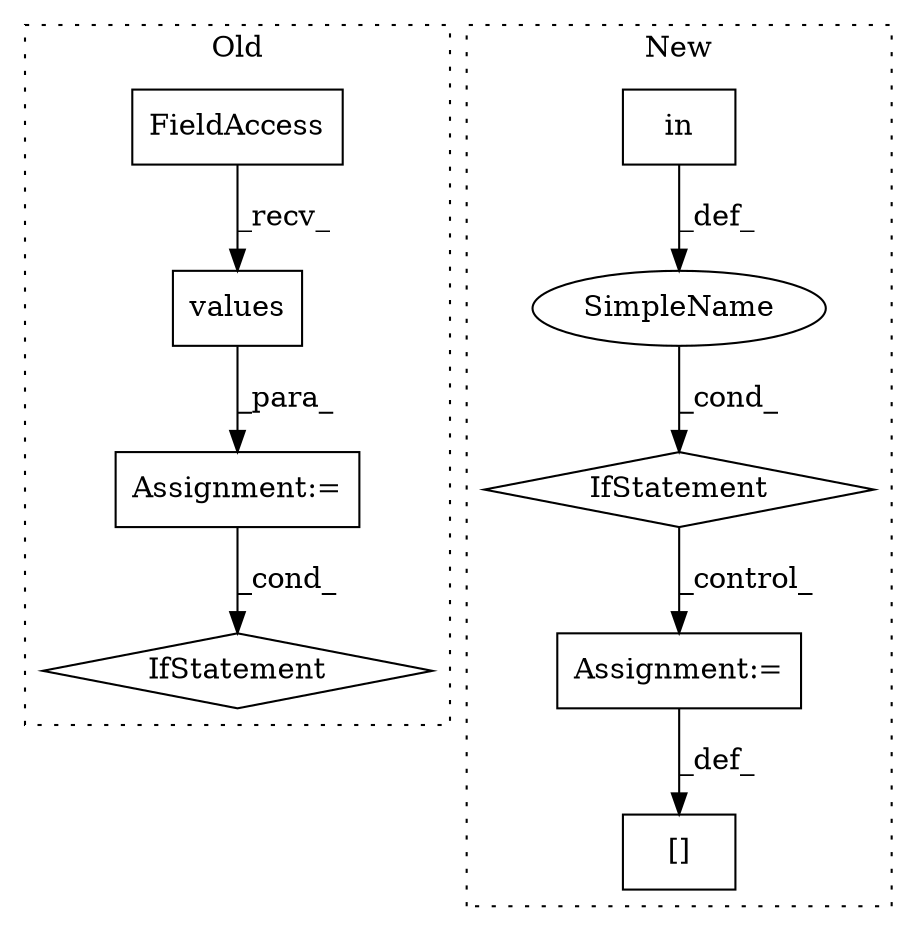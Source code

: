 digraph G {
subgraph cluster0 {
1 [label="values" a="32" s="43299" l="8" shape="box"];
6 [label="Assignment:=" a="7" s="43218,43307" l="57,2" shape="box"];
8 [label="IfStatement" a="25" s="43319,43356" l="12,2" shape="diamond"];
9 [label="FieldAccess" a="22" s="43283" l="15" shape="box"];
label = "Old";
style="dotted";
}
subgraph cluster1 {
2 [label="in" a="105" s="42606" l="19" shape="box"];
3 [label="IfStatement" a="25" s="42590,42625" l="16,2" shape="diamond"];
4 [label="Assignment:=" a="7" s="43126" l="1" shape="box"];
5 [label="SimpleName" a="42" s="" l="" shape="ellipse"];
7 [label="[]" a="2" s="43107,43125" l="14,1" shape="box"];
label = "New";
style="dotted";
}
1 -> 6 [label="_para_"];
2 -> 5 [label="_def_"];
3 -> 4 [label="_control_"];
4 -> 7 [label="_def_"];
5 -> 3 [label="_cond_"];
6 -> 8 [label="_cond_"];
9 -> 1 [label="_recv_"];
}